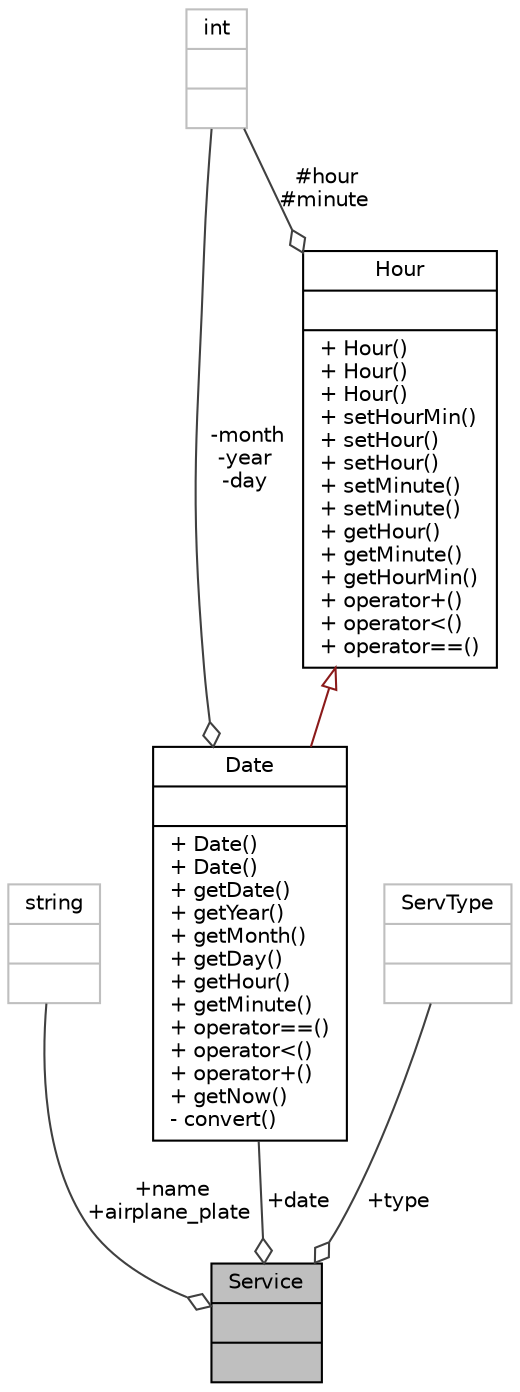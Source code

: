digraph "Service"
{
 // LATEX_PDF_SIZE
  bgcolor="transparent";
  edge [fontname="Helvetica",fontsize="10",labelfontname="Helvetica",labelfontsize="10"];
  node [fontname="Helvetica",fontsize="10",shape=record];
  Node1 [label="{Service\n||}",height=0.2,width=0.4,color="black", fillcolor="grey75", style="filled", fontcolor="black",tooltip=" "];
  Node2 -> Node1 [color="grey25",fontsize="10",style="solid",label=" +name\n+airplane_plate" ,arrowhead="odiamond",fontname="Helvetica"];
  Node2 [label="{string\n||}",height=0.2,width=0.4,color="grey75",tooltip=" "];
  Node3 -> Node1 [color="grey25",fontsize="10",style="solid",label=" +date" ,arrowhead="odiamond",fontname="Helvetica"];
  Node3 [label="{Date\n||+ Date()\l+ Date()\l+ getDate()\l+ getYear()\l+ getMonth()\l+ getDay()\l+ getHour()\l+ getMinute()\l+ operator==()\l+ operator\<()\l+ operator+()\l+ getNow()\l- convert()\l}",height=0.2,width=0.4,color="black",URL="$classDate.html",tooltip=" "];
  Node4 -> Node3 [dir="back",color="firebrick4",fontsize="10",style="solid",arrowtail="onormal",fontname="Helvetica"];
  Node4 [label="{Hour\n||+ Hour()\l+ Hour()\l+ Hour()\l+ setHourMin()\l+ setHour()\l+ setHour()\l+ setMinute()\l+ setMinute()\l+ getHour()\l+ getMinute()\l+ getHourMin()\l+ operator+()\l+ operator\<()\l+ operator==()\l}",height=0.2,width=0.4,color="black",URL="$classHour.html",tooltip=" "];
  Node5 -> Node4 [color="grey25",fontsize="10",style="solid",label=" #hour\n#minute" ,arrowhead="odiamond",fontname="Helvetica"];
  Node5 [label="{int\n||}",height=0.2,width=0.4,color="grey75",tooltip=" "];
  Node5 -> Node3 [color="grey25",fontsize="10",style="solid",label=" -month\n-year\n-day" ,arrowhead="odiamond",fontname="Helvetica"];
  Node6 -> Node1 [color="grey25",fontsize="10",style="solid",label=" +type" ,arrowhead="odiamond",fontname="Helvetica"];
  Node6 [label="{ServType\n||}",height=0.2,width=0.4,color="grey75",tooltip=" "];
}
